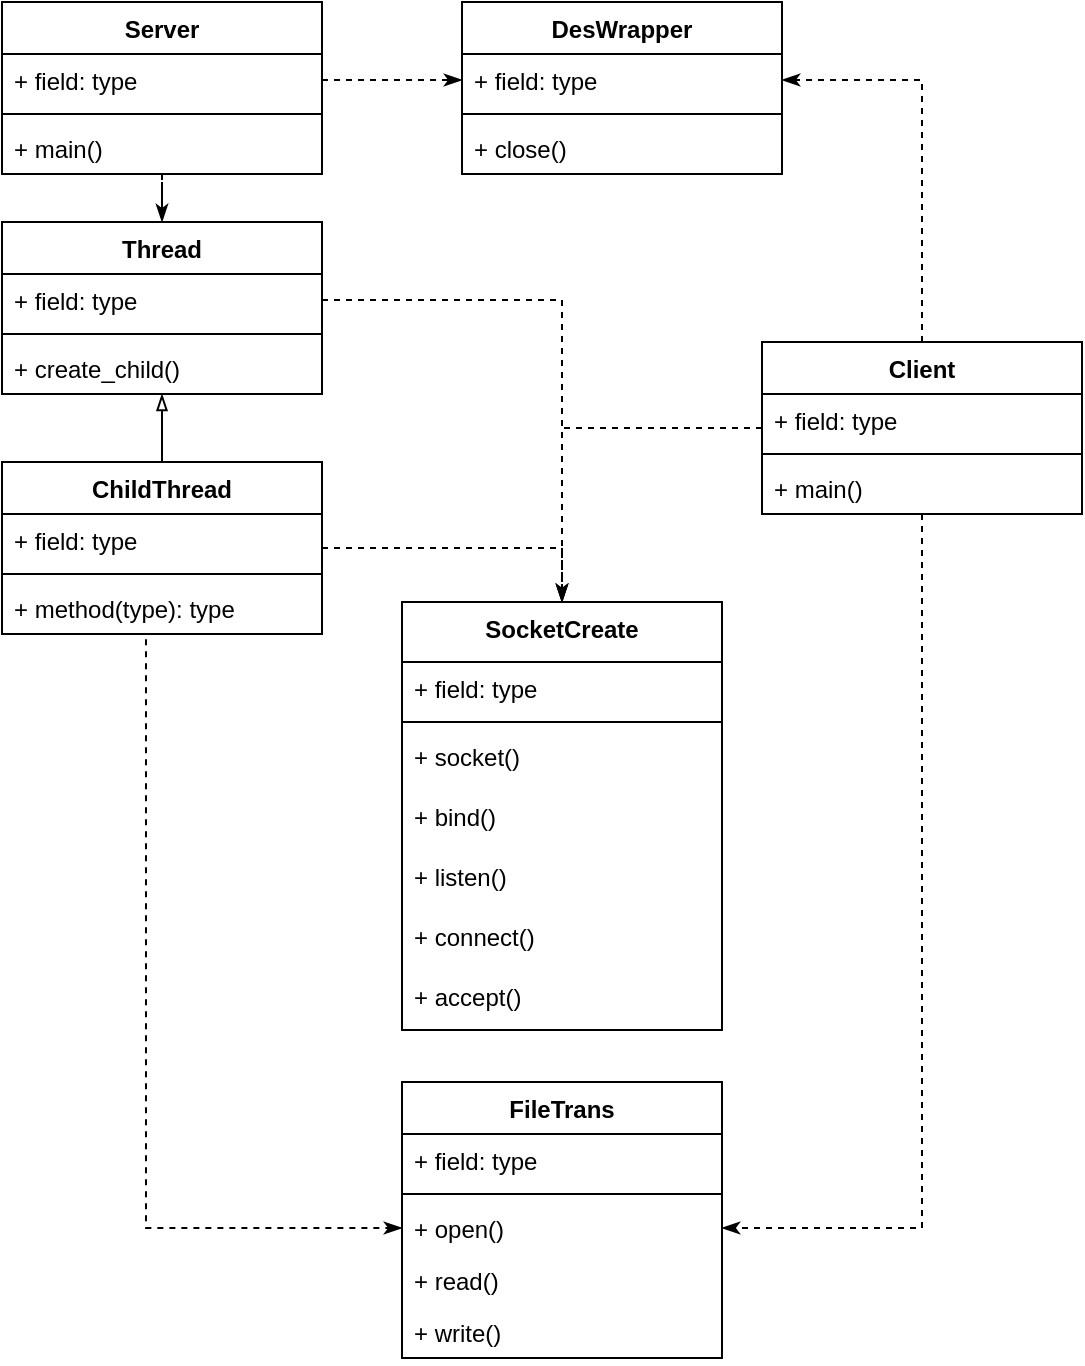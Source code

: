 <mxfile version="16.5.1" type="device"><diagram id="C5RBs43oDa-KdzZeNtuy" name="Page-1"><mxGraphModel dx="1102" dy="2013" grid="1" gridSize="10" guides="1" tooltips="1" connect="1" arrows="1" fold="1" page="1" pageScale="1" pageWidth="827" pageHeight="1169" math="0" shadow="0"><root><mxCell id="WIyWlLk6GJQsqaUBKTNV-0"/><mxCell id="WIyWlLk6GJQsqaUBKTNV-1" parent="WIyWlLk6GJQsqaUBKTNV-0"/><mxCell id="HlfsUTEO5-Jj-2bhtVm4-8" style="edgeStyle=orthogonalEdgeStyle;rounded=0;orthogonalLoop=1;jettySize=auto;html=1;endArrow=none;endFill=0;startArrow=blockThin;startFill=0;" edge="1" parent="WIyWlLk6GJQsqaUBKTNV-1" source="HlfsUTEO5-Jj-2bhtVm4-45"><mxGeometry relative="1" as="geometry"><mxPoint x="170" y="170" as="sourcePoint"/><mxPoint x="170" y="240" as="targetPoint"/></mxGeometry></mxCell><mxCell id="HlfsUTEO5-Jj-2bhtVm4-45" value="Thread" style="swimlane;fontStyle=1;align=center;verticalAlign=top;childLayout=stackLayout;horizontal=1;startSize=26;horizontalStack=0;resizeParent=1;resizeParentMax=0;resizeLast=0;collapsible=1;marginBottom=0;" vertex="1" parent="WIyWlLk6GJQsqaUBKTNV-1"><mxGeometry x="90" y="100" width="160" height="86" as="geometry"/></mxCell><mxCell id="HlfsUTEO5-Jj-2bhtVm4-46" value="+ field: type" style="text;strokeColor=none;fillColor=none;align=left;verticalAlign=top;spacingLeft=4;spacingRight=4;overflow=hidden;rotatable=0;points=[[0,0.5],[1,0.5]];portConstraint=eastwest;" vertex="1" parent="HlfsUTEO5-Jj-2bhtVm4-45"><mxGeometry y="26" width="160" height="26" as="geometry"/></mxCell><mxCell id="HlfsUTEO5-Jj-2bhtVm4-47" value="" style="line;strokeWidth=1;fillColor=none;align=left;verticalAlign=middle;spacingTop=-1;spacingLeft=3;spacingRight=3;rotatable=0;labelPosition=right;points=[];portConstraint=eastwest;" vertex="1" parent="HlfsUTEO5-Jj-2bhtVm4-45"><mxGeometry y="52" width="160" height="8" as="geometry"/></mxCell><mxCell id="HlfsUTEO5-Jj-2bhtVm4-48" value="+ create_child()" style="text;strokeColor=none;fillColor=none;align=left;verticalAlign=top;spacingLeft=4;spacingRight=4;overflow=hidden;rotatable=0;points=[[0,0.5],[1,0.5]];portConstraint=eastwest;" vertex="1" parent="HlfsUTEO5-Jj-2bhtVm4-45"><mxGeometry y="60" width="160" height="26" as="geometry"/></mxCell><mxCell id="HlfsUTEO5-Jj-2bhtVm4-53" style="edgeStyle=orthogonalEdgeStyle;rounded=0;orthogonalLoop=1;jettySize=auto;html=1;dashed=1;startArrow=none;startFill=0;endArrow=classicThin;endFill=1;exitX=0.45;exitY=1.103;exitDx=0;exitDy=0;exitPerimeter=0;entryX=0;entryY=0.5;entryDx=0;entryDy=0;" edge="1" parent="WIyWlLk6GJQsqaUBKTNV-1" source="HlfsUTEO5-Jj-2bhtVm4-52" target="HlfsUTEO5-Jj-2bhtVm4-97"><mxGeometry relative="1" as="geometry"><mxPoint x="100" y="430" as="targetPoint"/><Array as="points"><mxPoint x="162" y="603"/></Array></mxGeometry></mxCell><mxCell id="HlfsUTEO5-Jj-2bhtVm4-54" style="edgeStyle=orthogonalEdgeStyle;rounded=0;orthogonalLoop=1;jettySize=auto;html=1;dashed=1;startArrow=none;startFill=0;endArrow=classicThin;endFill=1;entryX=0.5;entryY=0;entryDx=0;entryDy=0;" edge="1" parent="WIyWlLk6GJQsqaUBKTNV-1" source="HlfsUTEO5-Jj-2bhtVm4-49" target="HlfsUTEO5-Jj-2bhtVm4-59"><mxGeometry relative="1" as="geometry"><mxPoint x="230" y="430" as="targetPoint"/></mxGeometry></mxCell><mxCell id="HlfsUTEO5-Jj-2bhtVm4-49" value="ChildThread" style="swimlane;fontStyle=1;align=center;verticalAlign=top;childLayout=stackLayout;horizontal=1;startSize=26;horizontalStack=0;resizeParent=1;resizeParentMax=0;resizeLast=0;collapsible=1;marginBottom=0;" vertex="1" parent="WIyWlLk6GJQsqaUBKTNV-1"><mxGeometry x="90" y="220" width="160" height="86" as="geometry"/></mxCell><mxCell id="HlfsUTEO5-Jj-2bhtVm4-50" value="+ field: type" style="text;strokeColor=none;fillColor=none;align=left;verticalAlign=top;spacingLeft=4;spacingRight=4;overflow=hidden;rotatable=0;points=[[0,0.5],[1,0.5]];portConstraint=eastwest;" vertex="1" parent="HlfsUTEO5-Jj-2bhtVm4-49"><mxGeometry y="26" width="160" height="26" as="geometry"/></mxCell><mxCell id="HlfsUTEO5-Jj-2bhtVm4-51" value="" style="line;strokeWidth=1;fillColor=none;align=left;verticalAlign=middle;spacingTop=-1;spacingLeft=3;spacingRight=3;rotatable=0;labelPosition=right;points=[];portConstraint=eastwest;" vertex="1" parent="HlfsUTEO5-Jj-2bhtVm4-49"><mxGeometry y="52" width="160" height="8" as="geometry"/></mxCell><mxCell id="HlfsUTEO5-Jj-2bhtVm4-52" value="+ method(type): type" style="text;strokeColor=none;fillColor=none;align=left;verticalAlign=top;spacingLeft=4;spacingRight=4;overflow=hidden;rotatable=0;points=[[0,0.5],[1,0.5]];portConstraint=eastwest;" vertex="1" parent="HlfsUTEO5-Jj-2bhtVm4-49"><mxGeometry y="60" width="160" height="26" as="geometry"/></mxCell><mxCell id="HlfsUTEO5-Jj-2bhtVm4-55" value="FileTrans" style="swimlane;fontStyle=1;align=center;verticalAlign=top;childLayout=stackLayout;horizontal=1;startSize=26;horizontalStack=0;resizeParent=1;resizeParentMax=0;resizeLast=0;collapsible=1;marginBottom=0;" vertex="1" parent="WIyWlLk6GJQsqaUBKTNV-1"><mxGeometry x="290" y="530" width="160" height="138" as="geometry"/></mxCell><mxCell id="HlfsUTEO5-Jj-2bhtVm4-56" value="+ field: type" style="text;strokeColor=none;fillColor=none;align=left;verticalAlign=top;spacingLeft=4;spacingRight=4;overflow=hidden;rotatable=0;points=[[0,0.5],[1,0.5]];portConstraint=eastwest;" vertex="1" parent="HlfsUTEO5-Jj-2bhtVm4-55"><mxGeometry y="26" width="160" height="26" as="geometry"/></mxCell><mxCell id="HlfsUTEO5-Jj-2bhtVm4-57" value="" style="line;strokeWidth=1;fillColor=none;align=left;verticalAlign=middle;spacingTop=-1;spacingLeft=3;spacingRight=3;rotatable=0;labelPosition=right;points=[];portConstraint=eastwest;" vertex="1" parent="HlfsUTEO5-Jj-2bhtVm4-55"><mxGeometry y="52" width="160" height="8" as="geometry"/></mxCell><mxCell id="HlfsUTEO5-Jj-2bhtVm4-97" value="+ open()" style="text;strokeColor=none;fillColor=none;align=left;verticalAlign=top;spacingLeft=4;spacingRight=4;overflow=hidden;rotatable=0;points=[[0,0.5],[1,0.5]];portConstraint=eastwest;" vertex="1" parent="HlfsUTEO5-Jj-2bhtVm4-55"><mxGeometry y="60" width="160" height="26" as="geometry"/></mxCell><mxCell id="HlfsUTEO5-Jj-2bhtVm4-58" value="+ read()" style="text;strokeColor=none;fillColor=none;align=left;verticalAlign=top;spacingLeft=4;spacingRight=4;overflow=hidden;rotatable=0;points=[[0,0.5],[1,0.5]];portConstraint=eastwest;" vertex="1" parent="HlfsUTEO5-Jj-2bhtVm4-55"><mxGeometry y="86" width="160" height="26" as="geometry"/></mxCell><mxCell id="HlfsUTEO5-Jj-2bhtVm4-96" value="+ write()" style="text;strokeColor=none;fillColor=none;align=left;verticalAlign=top;spacingLeft=4;spacingRight=4;overflow=hidden;rotatable=0;points=[[0,0.5],[1,0.5]];portConstraint=eastwest;" vertex="1" parent="HlfsUTEO5-Jj-2bhtVm4-55"><mxGeometry y="112" width="160" height="26" as="geometry"/></mxCell><mxCell id="HlfsUTEO5-Jj-2bhtVm4-59" value="SocketCreate" style="swimlane;fontStyle=1;align=center;verticalAlign=top;childLayout=stackLayout;horizontal=1;startSize=30;horizontalStack=0;resizeParent=1;resizeParentMax=0;resizeLast=0;collapsible=1;marginBottom=0;" vertex="1" parent="WIyWlLk6GJQsqaUBKTNV-1"><mxGeometry x="290" y="290" width="160" height="214" as="geometry"/></mxCell><mxCell id="HlfsUTEO5-Jj-2bhtVm4-60" value="+ field: type" style="text;strokeColor=none;fillColor=none;align=left;verticalAlign=top;spacingLeft=4;spacingRight=4;overflow=hidden;rotatable=0;points=[[0,0.5],[1,0.5]];portConstraint=eastwest;" vertex="1" parent="HlfsUTEO5-Jj-2bhtVm4-59"><mxGeometry y="30" width="160" height="26" as="geometry"/></mxCell><mxCell id="HlfsUTEO5-Jj-2bhtVm4-61" value="" style="line;strokeWidth=1;fillColor=none;align=left;verticalAlign=middle;spacingTop=-1;spacingLeft=3;spacingRight=3;rotatable=0;labelPosition=right;points=[];portConstraint=eastwest;" vertex="1" parent="HlfsUTEO5-Jj-2bhtVm4-59"><mxGeometry y="56" width="160" height="8" as="geometry"/></mxCell><mxCell id="HlfsUTEO5-Jj-2bhtVm4-88" value="+ socket()" style="text;strokeColor=none;fillColor=none;align=left;verticalAlign=top;spacingLeft=4;spacingRight=4;overflow=hidden;rotatable=0;points=[[0,0.5],[1,0.5]];portConstraint=eastwest;" vertex="1" parent="HlfsUTEO5-Jj-2bhtVm4-59"><mxGeometry y="64" width="160" height="30" as="geometry"/></mxCell><mxCell id="HlfsUTEO5-Jj-2bhtVm4-89" value="+ bind()" style="text;strokeColor=none;fillColor=none;align=left;verticalAlign=top;spacingLeft=4;spacingRight=4;overflow=hidden;rotatable=0;points=[[0,0.5],[1,0.5]];portConstraint=eastwest;" vertex="1" parent="HlfsUTEO5-Jj-2bhtVm4-59"><mxGeometry y="94" width="160" height="30" as="geometry"/></mxCell><mxCell id="HlfsUTEO5-Jj-2bhtVm4-95" value="+ listen()" style="text;strokeColor=none;fillColor=none;align=left;verticalAlign=top;spacingLeft=4;spacingRight=4;overflow=hidden;rotatable=0;points=[[0,0.5],[1,0.5]];portConstraint=eastwest;" vertex="1" parent="HlfsUTEO5-Jj-2bhtVm4-59"><mxGeometry y="124" width="160" height="30" as="geometry"/></mxCell><mxCell id="HlfsUTEO5-Jj-2bhtVm4-90" value="+ connect()" style="text;strokeColor=none;fillColor=none;align=left;verticalAlign=top;spacingLeft=4;spacingRight=4;overflow=hidden;rotatable=0;points=[[0,0.5],[1,0.5]];portConstraint=eastwest;" vertex="1" parent="HlfsUTEO5-Jj-2bhtVm4-59"><mxGeometry y="154" width="160" height="30" as="geometry"/></mxCell><mxCell id="HlfsUTEO5-Jj-2bhtVm4-62" value="+ accept()" style="text;strokeColor=none;fillColor=none;align=left;verticalAlign=top;spacingLeft=4;spacingRight=4;overflow=hidden;rotatable=0;points=[[0,0.5],[1,0.5]];portConstraint=eastwest;" vertex="1" parent="HlfsUTEO5-Jj-2bhtVm4-59"><mxGeometry y="184" width="160" height="30" as="geometry"/></mxCell><mxCell id="HlfsUTEO5-Jj-2bhtVm4-63" style="edgeStyle=orthogonalEdgeStyle;rounded=0;orthogonalLoop=1;jettySize=auto;html=1;dashed=1;startArrow=none;startFill=0;endArrow=classicThin;endFill=1;" edge="1" parent="WIyWlLk6GJQsqaUBKTNV-1" source="HlfsUTEO5-Jj-2bhtVm4-46" target="HlfsUTEO5-Jj-2bhtVm4-59"><mxGeometry relative="1" as="geometry"/></mxCell><mxCell id="HlfsUTEO5-Jj-2bhtVm4-73" style="edgeStyle=orthogonalEdgeStyle;rounded=0;orthogonalLoop=1;jettySize=auto;html=1;dashed=1;startArrow=none;startFill=0;endArrow=classicThin;endFill=1;" edge="1" parent="WIyWlLk6GJQsqaUBKTNV-1" source="HlfsUTEO5-Jj-2bhtVm4-64" target="HlfsUTEO5-Jj-2bhtVm4-45"><mxGeometry relative="1" as="geometry"/></mxCell><mxCell id="HlfsUTEO5-Jj-2bhtVm4-64" value="Server" style="swimlane;fontStyle=1;align=center;verticalAlign=top;childLayout=stackLayout;horizontal=1;startSize=26;horizontalStack=0;resizeParent=1;resizeParentMax=0;resizeLast=0;collapsible=1;marginBottom=0;" vertex="1" parent="WIyWlLk6GJQsqaUBKTNV-1"><mxGeometry x="90" y="-10" width="160" height="86" as="geometry"/></mxCell><mxCell id="HlfsUTEO5-Jj-2bhtVm4-65" value="+ field: type" style="text;strokeColor=none;fillColor=none;align=left;verticalAlign=top;spacingLeft=4;spacingRight=4;overflow=hidden;rotatable=0;points=[[0,0.5],[1,0.5]];portConstraint=eastwest;" vertex="1" parent="HlfsUTEO5-Jj-2bhtVm4-64"><mxGeometry y="26" width="160" height="26" as="geometry"/></mxCell><mxCell id="HlfsUTEO5-Jj-2bhtVm4-66" value="" style="line;strokeWidth=1;fillColor=none;align=left;verticalAlign=middle;spacingTop=-1;spacingLeft=3;spacingRight=3;rotatable=0;labelPosition=right;points=[];portConstraint=eastwest;" vertex="1" parent="HlfsUTEO5-Jj-2bhtVm4-64"><mxGeometry y="52" width="160" height="8" as="geometry"/></mxCell><mxCell id="HlfsUTEO5-Jj-2bhtVm4-67" value="+ main()" style="text;strokeColor=none;fillColor=none;align=left;verticalAlign=top;spacingLeft=4;spacingRight=4;overflow=hidden;rotatable=0;points=[[0,0.5],[1,0.5]];portConstraint=eastwest;" vertex="1" parent="HlfsUTEO5-Jj-2bhtVm4-64"><mxGeometry y="60" width="160" height="26" as="geometry"/></mxCell><mxCell id="HlfsUTEO5-Jj-2bhtVm4-74" style="edgeStyle=orthogonalEdgeStyle;rounded=0;orthogonalLoop=1;jettySize=auto;html=1;entryX=0.5;entryY=0;entryDx=0;entryDy=0;dashed=1;startArrow=none;startFill=0;endArrow=classicThin;endFill=1;" edge="1" parent="WIyWlLk6GJQsqaUBKTNV-1" source="HlfsUTEO5-Jj-2bhtVm4-68" target="HlfsUTEO5-Jj-2bhtVm4-59"><mxGeometry relative="1" as="geometry"/></mxCell><mxCell id="HlfsUTEO5-Jj-2bhtVm4-100" style="edgeStyle=orthogonalEdgeStyle;rounded=0;orthogonalLoop=1;jettySize=auto;html=1;dashed=1;startArrow=none;startFill=0;endArrow=classicThin;endFill=1;" edge="1" parent="WIyWlLk6GJQsqaUBKTNV-1" source="HlfsUTEO5-Jj-2bhtVm4-68" target="HlfsUTEO5-Jj-2bhtVm4-92"><mxGeometry relative="1" as="geometry"/></mxCell><mxCell id="HlfsUTEO5-Jj-2bhtVm4-68" value="Client" style="swimlane;fontStyle=1;align=center;verticalAlign=top;childLayout=stackLayout;horizontal=1;startSize=26;horizontalStack=0;resizeParent=1;resizeParentMax=0;resizeLast=0;collapsible=1;marginBottom=0;" vertex="1" parent="WIyWlLk6GJQsqaUBKTNV-1"><mxGeometry x="470" y="160" width="160" height="86" as="geometry"/></mxCell><mxCell id="HlfsUTEO5-Jj-2bhtVm4-69" value="+ field: type" style="text;strokeColor=none;fillColor=none;align=left;verticalAlign=top;spacingLeft=4;spacingRight=4;overflow=hidden;rotatable=0;points=[[0,0.5],[1,0.5]];portConstraint=eastwest;" vertex="1" parent="HlfsUTEO5-Jj-2bhtVm4-68"><mxGeometry y="26" width="160" height="26" as="geometry"/></mxCell><mxCell id="HlfsUTEO5-Jj-2bhtVm4-70" value="" style="line;strokeWidth=1;fillColor=none;align=left;verticalAlign=middle;spacingTop=-1;spacingLeft=3;spacingRight=3;rotatable=0;labelPosition=right;points=[];portConstraint=eastwest;" vertex="1" parent="HlfsUTEO5-Jj-2bhtVm4-68"><mxGeometry y="52" width="160" height="8" as="geometry"/></mxCell><mxCell id="HlfsUTEO5-Jj-2bhtVm4-71" value="+ main()" style="text;strokeColor=none;fillColor=none;align=left;verticalAlign=top;spacingLeft=4;spacingRight=4;overflow=hidden;rotatable=0;points=[[0,0.5],[1,0.5]];portConstraint=eastwest;" vertex="1" parent="HlfsUTEO5-Jj-2bhtVm4-68"><mxGeometry y="60" width="160" height="26" as="geometry"/></mxCell><mxCell id="HlfsUTEO5-Jj-2bhtVm4-75" style="edgeStyle=orthogonalEdgeStyle;rounded=0;orthogonalLoop=1;jettySize=auto;html=1;dashed=1;startArrow=none;startFill=0;endArrow=classicThin;endFill=1;entryX=1;entryY=0.5;entryDx=0;entryDy=0;" edge="1" parent="WIyWlLk6GJQsqaUBKTNV-1" source="HlfsUTEO5-Jj-2bhtVm4-68" target="HlfsUTEO5-Jj-2bhtVm4-97"><mxGeometry relative="1" as="geometry"/></mxCell><mxCell id="HlfsUTEO5-Jj-2bhtVm4-91" value="DesWrapper" style="swimlane;fontStyle=1;align=center;verticalAlign=top;childLayout=stackLayout;horizontal=1;startSize=26;horizontalStack=0;resizeParent=1;resizeParentMax=0;resizeLast=0;collapsible=1;marginBottom=0;" vertex="1" parent="WIyWlLk6GJQsqaUBKTNV-1"><mxGeometry x="320" y="-10" width="160" height="86" as="geometry"/></mxCell><mxCell id="HlfsUTEO5-Jj-2bhtVm4-92" value="+ field: type" style="text;strokeColor=none;fillColor=none;align=left;verticalAlign=top;spacingLeft=4;spacingRight=4;overflow=hidden;rotatable=0;points=[[0,0.5],[1,0.5]];portConstraint=eastwest;" vertex="1" parent="HlfsUTEO5-Jj-2bhtVm4-91"><mxGeometry y="26" width="160" height="26" as="geometry"/></mxCell><mxCell id="HlfsUTEO5-Jj-2bhtVm4-93" value="" style="line;strokeWidth=1;fillColor=none;align=left;verticalAlign=middle;spacingTop=-1;spacingLeft=3;spacingRight=3;rotatable=0;labelPosition=right;points=[];portConstraint=eastwest;" vertex="1" parent="HlfsUTEO5-Jj-2bhtVm4-91"><mxGeometry y="52" width="160" height="8" as="geometry"/></mxCell><mxCell id="HlfsUTEO5-Jj-2bhtVm4-94" value="+ close()" style="text;strokeColor=none;fillColor=none;align=left;verticalAlign=top;spacingLeft=4;spacingRight=4;overflow=hidden;rotatable=0;points=[[0,0.5],[1,0.5]];portConstraint=eastwest;" vertex="1" parent="HlfsUTEO5-Jj-2bhtVm4-91"><mxGeometry y="60" width="160" height="26" as="geometry"/></mxCell><mxCell id="HlfsUTEO5-Jj-2bhtVm4-99" style="edgeStyle=orthogonalEdgeStyle;rounded=0;orthogonalLoop=1;jettySize=auto;html=1;dashed=1;startArrow=none;startFill=0;endArrow=classicThin;endFill=1;" edge="1" parent="WIyWlLk6GJQsqaUBKTNV-1" source="HlfsUTEO5-Jj-2bhtVm4-65" target="HlfsUTEO5-Jj-2bhtVm4-92"><mxGeometry relative="1" as="geometry"/></mxCell></root></mxGraphModel></diagram></mxfile>